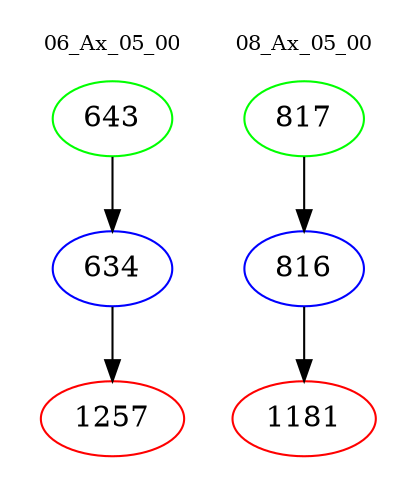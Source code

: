 digraph{
subgraph cluster_0 {
color = white
label = "06_Ax_05_00";
fontsize=10;
T0_643 [label="643", color="green"]
T0_643 -> T0_634 [color="black"]
T0_634 [label="634", color="blue"]
T0_634 -> T0_1257 [color="black"]
T0_1257 [label="1257", color="red"]
}
subgraph cluster_1 {
color = white
label = "08_Ax_05_00";
fontsize=10;
T1_817 [label="817", color="green"]
T1_817 -> T1_816 [color="black"]
T1_816 [label="816", color="blue"]
T1_816 -> T1_1181 [color="black"]
T1_1181 [label="1181", color="red"]
}
}
